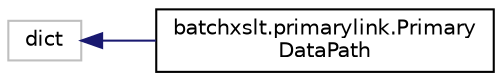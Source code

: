 digraph "Graphical Class Hierarchy"
{
  edge [fontname="Helvetica",fontsize="10",labelfontname="Helvetica",labelfontsize="10"];
  node [fontname="Helvetica",fontsize="10",shape=record];
  rankdir="LR";
  Node1 [label="dict",height=0.2,width=0.4,color="grey75", fillcolor="white", style="filled"];
  Node1 -> Node2 [dir="back",color="midnightblue",fontsize="10",style="solid",fontname="Helvetica"];
  Node2 [label="batchxslt.primarylink.Primary\lDataPath",height=0.2,width=0.4,color="black", fillcolor="white", style="filled",URL="$classbatchxslt_1_1primarylink_1_1_primary_data_path.html"];
}

